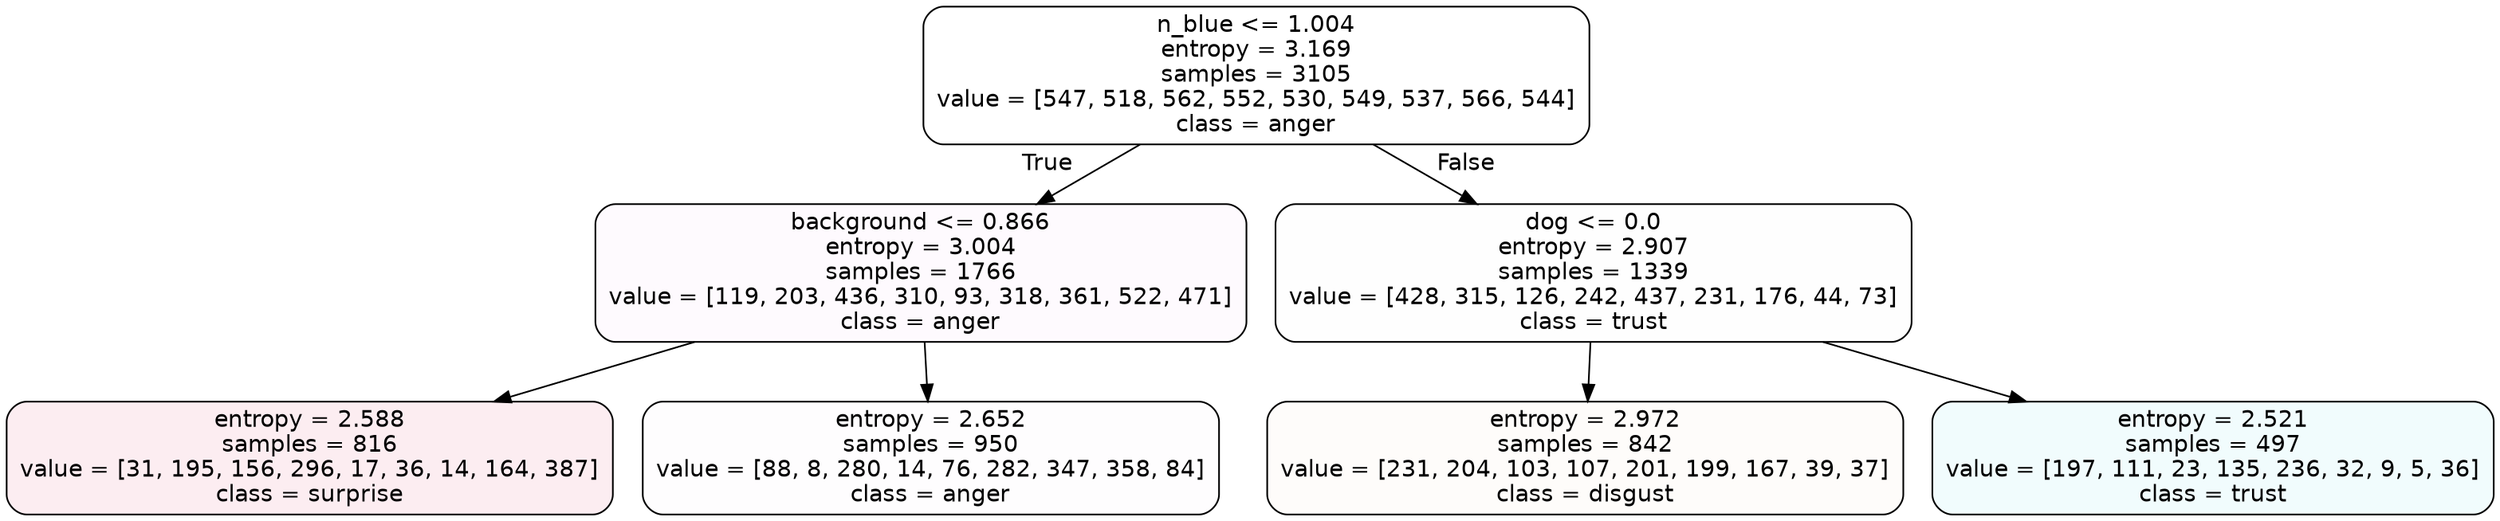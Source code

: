 digraph Tree {
node [shape=box, style="filled, rounded", color="black", fontname=helvetica] ;
edge [fontname=helvetica] ;
0 [label="n_blue <= 1.004\nentropy = 3.169\nsamples = 3105\nvalue = [547, 518, 562, 552, 530, 549, 537, 566, 544]\nclass = anger", fillcolor="#e539d700"] ;
1 [label="background <= 0.866\nentropy = 3.004\nsamples = 1766\nvalue = [119, 203, 436, 310, 93, 318, 361, 522, 471]\nclass = anger", fillcolor="#e539d706"] ;
0 -> 1 [labeldistance=2.5, labelangle=45, headlabel="True"] ;
2 [label="entropy = 2.588\nsamples = 816\nvalue = [31, 195, 156, 296, 17, 36, 14, 164, 387]\nclass = surprise", fillcolor="#e5396417"] ;
1 -> 2 ;
3 [label="entropy = 2.652\nsamples = 950\nvalue = [88, 8, 280, 14, 76, 282, 347, 358, 84]\nclass = anger", fillcolor="#e539d702"] ;
1 -> 3 ;
4 [label="dog <= 0.0\nentropy = 2.907\nsamples = 1339\nvalue = [428, 315, 126, 242, 437, 231, 176, 44, 73]\nclass = trust", fillcolor="#39d7e501"] ;
0 -> 4 [labeldistance=2.5, labelangle=-45, headlabel="False"] ;
5 [label="entropy = 2.972\nsamples = 842\nvalue = [231, 204, 103, 107, 201, 199, 167, 39, 37]\nclass = disgust", fillcolor="#e5813906"] ;
4 -> 5 ;
6 [label="entropy = 2.521\nsamples = 497\nvalue = [197, 111, 23, 135, 236, 32, 9, 5, 36]\nclass = trust", fillcolor="#39d7e511"] ;
4 -> 6 ;
}